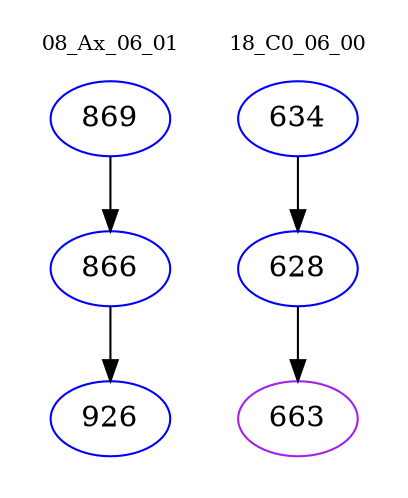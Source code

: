 digraph{
subgraph cluster_0 {
color = white
label = "08_Ax_06_01";
fontsize=10;
T0_869 [label="869", color="blue"]
T0_869 -> T0_866 [color="black"]
T0_866 [label="866", color="blue"]
T0_866 -> T0_926 [color="black"]
T0_926 [label="926", color="blue"]
}
subgraph cluster_1 {
color = white
label = "18_C0_06_00";
fontsize=10;
T1_634 [label="634", color="blue"]
T1_634 -> T1_628 [color="black"]
T1_628 [label="628", color="blue"]
T1_628 -> T1_663 [color="black"]
T1_663 [label="663", color="purple"]
}
}

